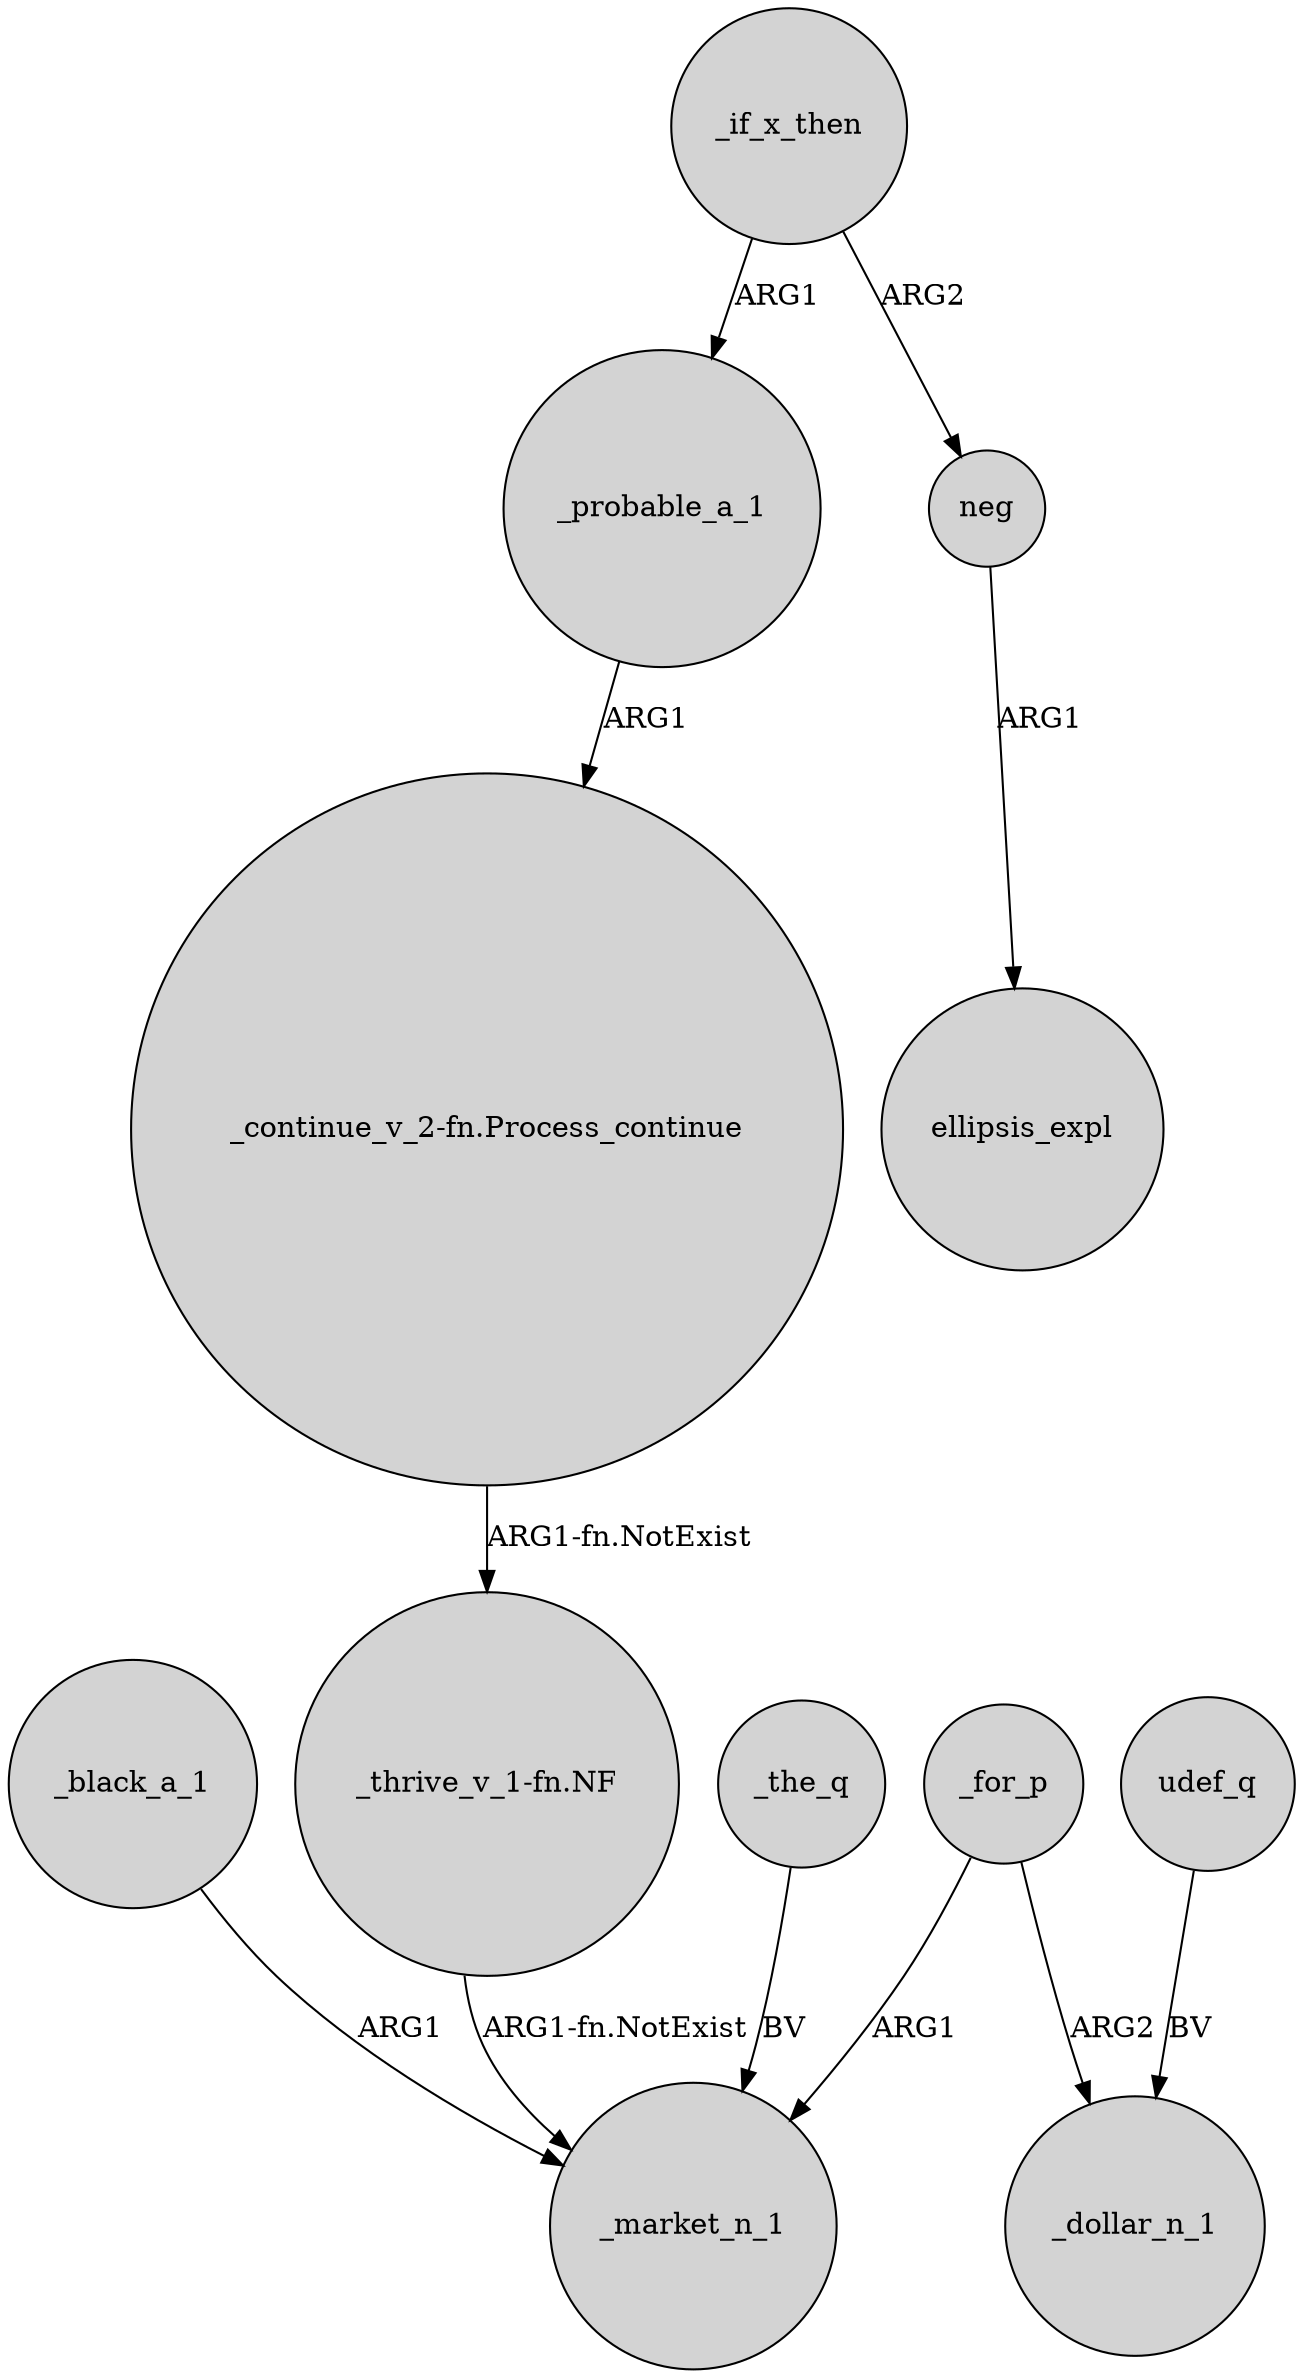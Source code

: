 digraph {
	node [shape=circle style=filled]
	_black_a_1 -> _market_n_1 [label=ARG1]
	_for_p -> _market_n_1 [label=ARG1]
	"_thrive_v_1-fn.NF" -> _market_n_1 [label="ARG1-fn.NotExist"]
	_if_x_then -> _probable_a_1 [label=ARG1]
	_the_q -> _market_n_1 [label=BV]
	_for_p -> _dollar_n_1 [label=ARG2]
	"_continue_v_2-fn.Process_continue" -> "_thrive_v_1-fn.NF" [label="ARG1-fn.NotExist"]
	neg -> ellipsis_expl [label=ARG1]
	_if_x_then -> neg [label=ARG2]
	udef_q -> _dollar_n_1 [label=BV]
	_probable_a_1 -> "_continue_v_2-fn.Process_continue" [label=ARG1]
}
